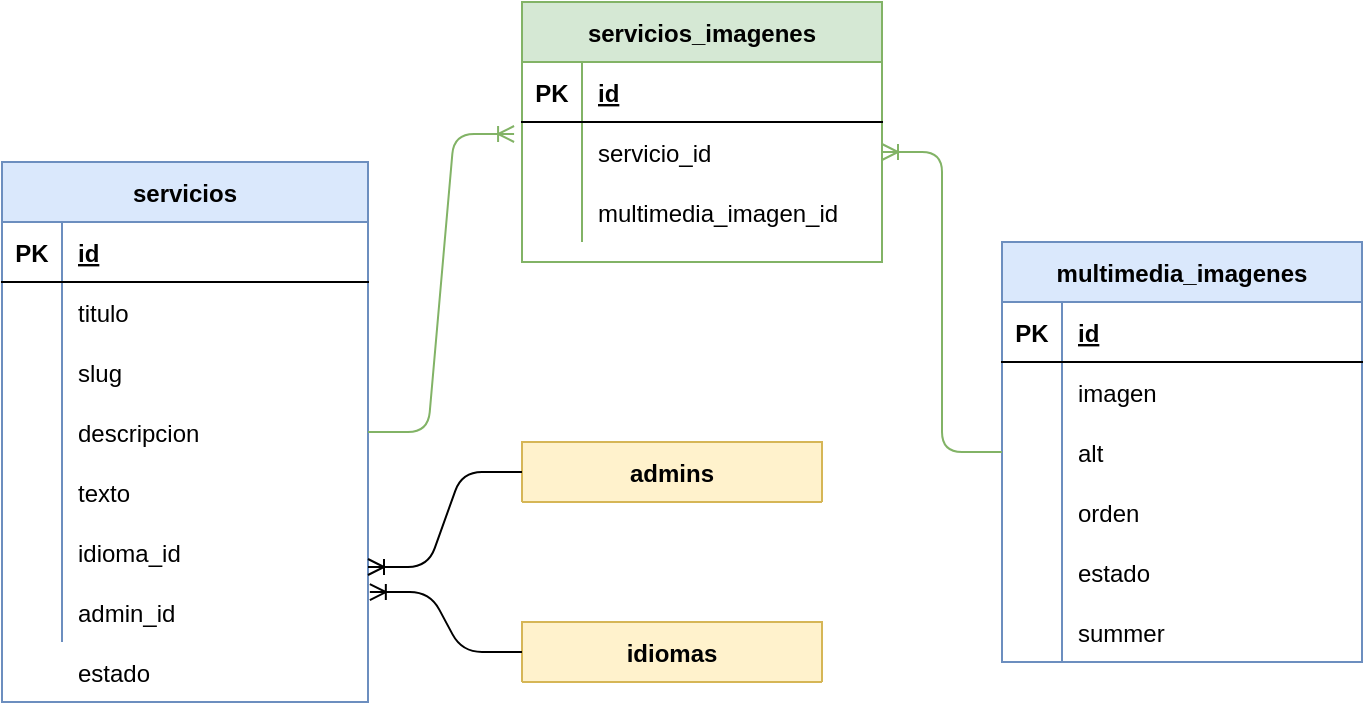 <mxfile version="14.2.5" type="github">
  <diagram id="W5UovOgnBO6dYOYTDpr0" name="ServiciosDiagram">
    <mxGraphModel dx="862" dy="531" grid="1" gridSize="10" guides="1" tooltips="1" connect="1" arrows="1" fold="1" page="1" pageScale="1" pageWidth="827" pageHeight="1169" math="0" shadow="0">
      <root>
        <mxCell id="0" />
        <mxCell id="1" parent="0" />
        <mxCell id="mN5UHLbo1BGkFWO35L5Y-1" value="servicios" style="shape=table;startSize=30;container=1;collapsible=1;childLayout=tableLayout;fixedRows=1;rowLines=0;fontStyle=1;align=center;resizeLast=1;fillColor=#dae8fc;strokeColor=#6c8ebf;" parent="1" vertex="1">
          <mxGeometry x="30" y="110" width="183" height="270" as="geometry">
            <mxRectangle x="60" y="120" width="80" height="30" as="alternateBounds" />
          </mxGeometry>
        </mxCell>
        <mxCell id="mN5UHLbo1BGkFWO35L5Y-2" value="" style="shape=partialRectangle;collapsible=0;dropTarget=0;pointerEvents=0;fillColor=none;top=0;left=0;bottom=1;right=0;points=[[0,0.5],[1,0.5]];portConstraint=eastwest;" parent="mN5UHLbo1BGkFWO35L5Y-1" vertex="1">
          <mxGeometry y="30" width="183" height="30" as="geometry" />
        </mxCell>
        <mxCell id="mN5UHLbo1BGkFWO35L5Y-3" value="PK" style="shape=partialRectangle;connectable=0;fillColor=none;top=0;left=0;bottom=0;right=0;fontStyle=1;overflow=hidden;" parent="mN5UHLbo1BGkFWO35L5Y-2" vertex="1">
          <mxGeometry width="30" height="30" as="geometry" />
        </mxCell>
        <mxCell id="mN5UHLbo1BGkFWO35L5Y-4" value="id" style="shape=partialRectangle;connectable=0;fillColor=none;top=0;left=0;bottom=0;right=0;align=left;spacingLeft=6;fontStyle=5;overflow=hidden;" parent="mN5UHLbo1BGkFWO35L5Y-2" vertex="1">
          <mxGeometry x="30" width="153" height="30" as="geometry" />
        </mxCell>
        <mxCell id="mN5UHLbo1BGkFWO35L5Y-5" value="" style="shape=partialRectangle;collapsible=0;dropTarget=0;pointerEvents=0;fillColor=none;top=0;left=0;bottom=0;right=0;points=[[0,0.5],[1,0.5]];portConstraint=eastwest;" parent="mN5UHLbo1BGkFWO35L5Y-1" vertex="1">
          <mxGeometry y="60" width="183" height="30" as="geometry" />
        </mxCell>
        <mxCell id="mN5UHLbo1BGkFWO35L5Y-6" value="" style="shape=partialRectangle;connectable=0;fillColor=none;top=0;left=0;bottom=0;right=0;editable=1;overflow=hidden;" parent="mN5UHLbo1BGkFWO35L5Y-5" vertex="1">
          <mxGeometry width="30" height="30" as="geometry" />
        </mxCell>
        <mxCell id="mN5UHLbo1BGkFWO35L5Y-7" value="titulo" style="shape=partialRectangle;connectable=0;fillColor=none;top=0;left=0;bottom=0;right=0;align=left;spacingLeft=6;overflow=hidden;" parent="mN5UHLbo1BGkFWO35L5Y-5" vertex="1">
          <mxGeometry x="30" width="153" height="30" as="geometry" />
        </mxCell>
        <mxCell id="mN5UHLbo1BGkFWO35L5Y-8" value="" style="shape=partialRectangle;collapsible=0;dropTarget=0;pointerEvents=0;fillColor=none;top=0;left=0;bottom=0;right=0;points=[[0,0.5],[1,0.5]];portConstraint=eastwest;" parent="mN5UHLbo1BGkFWO35L5Y-1" vertex="1">
          <mxGeometry y="90" width="183" height="30" as="geometry" />
        </mxCell>
        <mxCell id="mN5UHLbo1BGkFWO35L5Y-9" value="" style="shape=partialRectangle;connectable=0;fillColor=none;top=0;left=0;bottom=0;right=0;editable=1;overflow=hidden;" parent="mN5UHLbo1BGkFWO35L5Y-8" vertex="1">
          <mxGeometry width="30" height="30" as="geometry" />
        </mxCell>
        <mxCell id="mN5UHLbo1BGkFWO35L5Y-10" value="slug" style="shape=partialRectangle;connectable=0;fillColor=none;top=0;left=0;bottom=0;right=0;align=left;spacingLeft=6;overflow=hidden;" parent="mN5UHLbo1BGkFWO35L5Y-8" vertex="1">
          <mxGeometry x="30" width="153" height="30" as="geometry" />
        </mxCell>
        <mxCell id="mN5UHLbo1BGkFWO35L5Y-11" value="" style="shape=partialRectangle;collapsible=0;dropTarget=0;pointerEvents=0;fillColor=none;top=0;left=0;bottom=0;right=0;points=[[0,0.5],[1,0.5]];portConstraint=eastwest;" parent="mN5UHLbo1BGkFWO35L5Y-1" vertex="1">
          <mxGeometry y="120" width="183" height="30" as="geometry" />
        </mxCell>
        <mxCell id="mN5UHLbo1BGkFWO35L5Y-12" value="" style="shape=partialRectangle;connectable=0;fillColor=none;top=0;left=0;bottom=0;right=0;editable=1;overflow=hidden;" parent="mN5UHLbo1BGkFWO35L5Y-11" vertex="1">
          <mxGeometry width="30" height="30" as="geometry" />
        </mxCell>
        <mxCell id="mN5UHLbo1BGkFWO35L5Y-13" value="descripcion" style="shape=partialRectangle;connectable=0;fillColor=none;top=0;left=0;bottom=0;right=0;align=left;spacingLeft=6;overflow=hidden;" parent="mN5UHLbo1BGkFWO35L5Y-11" vertex="1">
          <mxGeometry x="30" width="153" height="30" as="geometry" />
        </mxCell>
        <mxCell id="mN5UHLbo1BGkFWO35L5Y-14" value="" style="shape=partialRectangle;collapsible=0;dropTarget=0;pointerEvents=0;fillColor=none;top=0;left=0;bottom=0;right=0;points=[[0,0.5],[1,0.5]];portConstraint=eastwest;" parent="mN5UHLbo1BGkFWO35L5Y-1" vertex="1">
          <mxGeometry y="150" width="183" height="30" as="geometry" />
        </mxCell>
        <mxCell id="mN5UHLbo1BGkFWO35L5Y-15" value="" style="shape=partialRectangle;connectable=0;fillColor=none;top=0;left=0;bottom=0;right=0;editable=1;overflow=hidden;" parent="mN5UHLbo1BGkFWO35L5Y-14" vertex="1">
          <mxGeometry width="30" height="30" as="geometry" />
        </mxCell>
        <mxCell id="mN5UHLbo1BGkFWO35L5Y-16" value="texto" style="shape=partialRectangle;connectable=0;fillColor=none;top=0;left=0;bottom=0;right=0;align=left;spacingLeft=6;overflow=hidden;" parent="mN5UHLbo1BGkFWO35L5Y-14" vertex="1">
          <mxGeometry x="30" width="153" height="30" as="geometry" />
        </mxCell>
        <mxCell id="mN5UHLbo1BGkFWO35L5Y-17" value="" style="shape=partialRectangle;collapsible=0;dropTarget=0;pointerEvents=0;fillColor=none;top=0;left=0;bottom=0;right=0;points=[[0,0.5],[1,0.5]];portConstraint=eastwest;" parent="mN5UHLbo1BGkFWO35L5Y-1" vertex="1">
          <mxGeometry y="180" width="183" height="30" as="geometry" />
        </mxCell>
        <mxCell id="mN5UHLbo1BGkFWO35L5Y-18" value="" style="shape=partialRectangle;connectable=0;fillColor=none;top=0;left=0;bottom=0;right=0;editable=1;overflow=hidden;" parent="mN5UHLbo1BGkFWO35L5Y-17" vertex="1">
          <mxGeometry width="30" height="30" as="geometry" />
        </mxCell>
        <mxCell id="mN5UHLbo1BGkFWO35L5Y-19" value="idioma_id" style="shape=partialRectangle;connectable=0;fillColor=none;top=0;left=0;bottom=0;right=0;align=left;spacingLeft=6;overflow=hidden;" parent="mN5UHLbo1BGkFWO35L5Y-17" vertex="1">
          <mxGeometry x="30" width="153" height="30" as="geometry" />
        </mxCell>
        <mxCell id="mN5UHLbo1BGkFWO35L5Y-46" value="" style="shape=partialRectangle;collapsible=0;dropTarget=0;pointerEvents=0;fillColor=none;top=0;left=0;bottom=0;right=0;points=[[0,0.5],[1,0.5]];portConstraint=eastwest;" parent="mN5UHLbo1BGkFWO35L5Y-1" vertex="1">
          <mxGeometry y="210" width="183" height="30" as="geometry" />
        </mxCell>
        <mxCell id="mN5UHLbo1BGkFWO35L5Y-47" value="" style="shape=partialRectangle;connectable=0;fillColor=none;top=0;left=0;bottom=0;right=0;editable=1;overflow=hidden;" parent="mN5UHLbo1BGkFWO35L5Y-46" vertex="1">
          <mxGeometry width="30" height="30" as="geometry" />
        </mxCell>
        <mxCell id="mN5UHLbo1BGkFWO35L5Y-48" value="admin_id" style="shape=partialRectangle;connectable=0;fillColor=none;top=0;left=0;bottom=0;right=0;align=left;spacingLeft=6;overflow=hidden;" parent="mN5UHLbo1BGkFWO35L5Y-46" vertex="1">
          <mxGeometry x="30" width="153" height="30" as="geometry" />
        </mxCell>
        <mxCell id="mN5UHLbo1BGkFWO35L5Y-20" value="servicios_imagenes" style="shape=table;startSize=30;container=1;collapsible=1;childLayout=tableLayout;fixedRows=1;rowLines=0;fontStyle=1;align=center;resizeLast=1;fillColor=#d5e8d4;strokeColor=#82b366;" parent="1" vertex="1">
          <mxGeometry x="290" y="30" width="180" height="130" as="geometry" />
        </mxCell>
        <mxCell id="mN5UHLbo1BGkFWO35L5Y-21" value="" style="shape=partialRectangle;collapsible=0;dropTarget=0;pointerEvents=0;fillColor=none;top=0;left=0;bottom=1;right=0;points=[[0,0.5],[1,0.5]];portConstraint=eastwest;" parent="mN5UHLbo1BGkFWO35L5Y-20" vertex="1">
          <mxGeometry y="30" width="180" height="30" as="geometry" />
        </mxCell>
        <mxCell id="mN5UHLbo1BGkFWO35L5Y-22" value="PK" style="shape=partialRectangle;connectable=0;fillColor=none;top=0;left=0;bottom=0;right=0;fontStyle=1;overflow=hidden;" parent="mN5UHLbo1BGkFWO35L5Y-21" vertex="1">
          <mxGeometry width="30" height="30" as="geometry" />
        </mxCell>
        <mxCell id="mN5UHLbo1BGkFWO35L5Y-23" value="id" style="shape=partialRectangle;connectable=0;fillColor=none;top=0;left=0;bottom=0;right=0;align=left;spacingLeft=6;fontStyle=5;overflow=hidden;" parent="mN5UHLbo1BGkFWO35L5Y-21" vertex="1">
          <mxGeometry x="30" width="150" height="30" as="geometry" />
        </mxCell>
        <mxCell id="mN5UHLbo1BGkFWO35L5Y-24" value="" style="shape=partialRectangle;collapsible=0;dropTarget=0;pointerEvents=0;fillColor=none;top=0;left=0;bottom=0;right=0;points=[[0,0.5],[1,0.5]];portConstraint=eastwest;" parent="mN5UHLbo1BGkFWO35L5Y-20" vertex="1">
          <mxGeometry y="60" width="180" height="30" as="geometry" />
        </mxCell>
        <mxCell id="mN5UHLbo1BGkFWO35L5Y-25" value="" style="shape=partialRectangle;connectable=0;fillColor=none;top=0;left=0;bottom=0;right=0;editable=1;overflow=hidden;" parent="mN5UHLbo1BGkFWO35L5Y-24" vertex="1">
          <mxGeometry width="30" height="30" as="geometry" />
        </mxCell>
        <mxCell id="mN5UHLbo1BGkFWO35L5Y-26" value="servicio_id" style="shape=partialRectangle;connectable=0;fillColor=none;top=0;left=0;bottom=0;right=0;align=left;spacingLeft=6;overflow=hidden;" parent="mN5UHLbo1BGkFWO35L5Y-24" vertex="1">
          <mxGeometry x="30" width="150" height="30" as="geometry" />
        </mxCell>
        <mxCell id="mN5UHLbo1BGkFWO35L5Y-27" value="" style="shape=partialRectangle;collapsible=0;dropTarget=0;pointerEvents=0;fillColor=none;top=0;left=0;bottom=0;right=0;points=[[0,0.5],[1,0.5]];portConstraint=eastwest;" parent="mN5UHLbo1BGkFWO35L5Y-20" vertex="1">
          <mxGeometry y="90" width="180" height="30" as="geometry" />
        </mxCell>
        <mxCell id="mN5UHLbo1BGkFWO35L5Y-28" value="" style="shape=partialRectangle;connectable=0;fillColor=none;top=0;left=0;bottom=0;right=0;editable=1;overflow=hidden;" parent="mN5UHLbo1BGkFWO35L5Y-27" vertex="1">
          <mxGeometry width="30" height="30" as="geometry" />
        </mxCell>
        <mxCell id="mN5UHLbo1BGkFWO35L5Y-29" value="multimedia_imagen_id" style="shape=partialRectangle;connectable=0;fillColor=none;top=0;left=0;bottom=0;right=0;align=left;spacingLeft=6;overflow=hidden;" parent="mN5UHLbo1BGkFWO35L5Y-27" vertex="1">
          <mxGeometry x="30" width="150" height="30" as="geometry" />
        </mxCell>
        <mxCell id="mN5UHLbo1BGkFWO35L5Y-33" value="multimedia_imagenes" style="shape=table;startSize=30;container=1;collapsible=1;childLayout=tableLayout;fixedRows=1;rowLines=0;fontStyle=1;align=center;resizeLast=1;fillColor=#dae8fc;strokeColor=#6c8ebf;" parent="1" vertex="1">
          <mxGeometry x="530" y="150" width="180" height="210" as="geometry" />
        </mxCell>
        <mxCell id="mN5UHLbo1BGkFWO35L5Y-34" value="" style="shape=partialRectangle;collapsible=0;dropTarget=0;pointerEvents=0;fillColor=none;top=0;left=0;bottom=1;right=0;points=[[0,0.5],[1,0.5]];portConstraint=eastwest;" parent="mN5UHLbo1BGkFWO35L5Y-33" vertex="1">
          <mxGeometry y="30" width="180" height="30" as="geometry" />
        </mxCell>
        <mxCell id="mN5UHLbo1BGkFWO35L5Y-35" value="PK" style="shape=partialRectangle;connectable=0;fillColor=none;top=0;left=0;bottom=0;right=0;fontStyle=1;overflow=hidden;" parent="mN5UHLbo1BGkFWO35L5Y-34" vertex="1">
          <mxGeometry width="30" height="30" as="geometry" />
        </mxCell>
        <mxCell id="mN5UHLbo1BGkFWO35L5Y-36" value="id" style="shape=partialRectangle;connectable=0;fillColor=none;top=0;left=0;bottom=0;right=0;align=left;spacingLeft=6;fontStyle=5;overflow=hidden;" parent="mN5UHLbo1BGkFWO35L5Y-34" vertex="1">
          <mxGeometry x="30" width="150" height="30" as="geometry" />
        </mxCell>
        <mxCell id="mN5UHLbo1BGkFWO35L5Y-37" value="" style="shape=partialRectangle;collapsible=0;dropTarget=0;pointerEvents=0;fillColor=none;top=0;left=0;bottom=0;right=0;points=[[0,0.5],[1,0.5]];portConstraint=eastwest;" parent="mN5UHLbo1BGkFWO35L5Y-33" vertex="1">
          <mxGeometry y="60" width="180" height="30" as="geometry" />
        </mxCell>
        <mxCell id="mN5UHLbo1BGkFWO35L5Y-38" value="" style="shape=partialRectangle;connectable=0;fillColor=none;top=0;left=0;bottom=0;right=0;editable=1;overflow=hidden;" parent="mN5UHLbo1BGkFWO35L5Y-37" vertex="1">
          <mxGeometry width="30" height="30" as="geometry" />
        </mxCell>
        <mxCell id="mN5UHLbo1BGkFWO35L5Y-39" value="imagen" style="shape=partialRectangle;connectable=0;fillColor=none;top=0;left=0;bottom=0;right=0;align=left;spacingLeft=6;overflow=hidden;" parent="mN5UHLbo1BGkFWO35L5Y-37" vertex="1">
          <mxGeometry x="30" width="150" height="30" as="geometry" />
        </mxCell>
        <mxCell id="mN5UHLbo1BGkFWO35L5Y-40" value="" style="shape=partialRectangle;collapsible=0;dropTarget=0;pointerEvents=0;fillColor=none;top=0;left=0;bottom=0;right=0;points=[[0,0.5],[1,0.5]];portConstraint=eastwest;" parent="mN5UHLbo1BGkFWO35L5Y-33" vertex="1">
          <mxGeometry y="90" width="180" height="30" as="geometry" />
        </mxCell>
        <mxCell id="mN5UHLbo1BGkFWO35L5Y-41" value="" style="shape=partialRectangle;connectable=0;fillColor=none;top=0;left=0;bottom=0;right=0;editable=1;overflow=hidden;" parent="mN5UHLbo1BGkFWO35L5Y-40" vertex="1">
          <mxGeometry width="30" height="30" as="geometry" />
        </mxCell>
        <mxCell id="mN5UHLbo1BGkFWO35L5Y-42" value="alt" style="shape=partialRectangle;connectable=0;fillColor=none;top=0;left=0;bottom=0;right=0;align=left;spacingLeft=6;overflow=hidden;" parent="mN5UHLbo1BGkFWO35L5Y-40" vertex="1">
          <mxGeometry x="30" width="150" height="30" as="geometry" />
        </mxCell>
        <mxCell id="mN5UHLbo1BGkFWO35L5Y-43" value="" style="shape=partialRectangle;collapsible=0;dropTarget=0;pointerEvents=0;fillColor=none;top=0;left=0;bottom=0;right=0;points=[[0,0.5],[1,0.5]];portConstraint=eastwest;" parent="mN5UHLbo1BGkFWO35L5Y-33" vertex="1">
          <mxGeometry y="120" width="180" height="30" as="geometry" />
        </mxCell>
        <mxCell id="mN5UHLbo1BGkFWO35L5Y-44" value="" style="shape=partialRectangle;connectable=0;fillColor=none;top=0;left=0;bottom=0;right=0;editable=1;overflow=hidden;" parent="mN5UHLbo1BGkFWO35L5Y-43" vertex="1">
          <mxGeometry width="30" height="30" as="geometry" />
        </mxCell>
        <mxCell id="mN5UHLbo1BGkFWO35L5Y-45" value="orden" style="shape=partialRectangle;connectable=0;fillColor=none;top=0;left=0;bottom=0;right=0;align=left;spacingLeft=6;overflow=hidden;" parent="mN5UHLbo1BGkFWO35L5Y-43" vertex="1">
          <mxGeometry x="30" width="150" height="30" as="geometry" />
        </mxCell>
        <mxCell id="173J-63wM3XfRQZdWIEK-33" value="" style="shape=partialRectangle;collapsible=0;dropTarget=0;pointerEvents=0;fillColor=none;top=0;left=0;bottom=0;right=0;points=[[0,0.5],[1,0.5]];portConstraint=eastwest;" vertex="1" parent="mN5UHLbo1BGkFWO35L5Y-33">
          <mxGeometry y="150" width="180" height="30" as="geometry" />
        </mxCell>
        <mxCell id="173J-63wM3XfRQZdWIEK-34" value="" style="shape=partialRectangle;connectable=0;fillColor=none;top=0;left=0;bottom=0;right=0;editable=1;overflow=hidden;" vertex="1" parent="173J-63wM3XfRQZdWIEK-33">
          <mxGeometry width="30" height="30" as="geometry" />
        </mxCell>
        <mxCell id="173J-63wM3XfRQZdWIEK-35" value="estado" style="shape=partialRectangle;connectable=0;fillColor=none;top=0;left=0;bottom=0;right=0;align=left;spacingLeft=6;overflow=hidden;" vertex="1" parent="173J-63wM3XfRQZdWIEK-33">
          <mxGeometry x="30" width="150" height="30" as="geometry" />
        </mxCell>
        <mxCell id="173J-63wM3XfRQZdWIEK-36" value="" style="shape=partialRectangle;collapsible=0;dropTarget=0;pointerEvents=0;fillColor=none;top=0;left=0;bottom=0;right=0;points=[[0,0.5],[1,0.5]];portConstraint=eastwest;" vertex="1" parent="mN5UHLbo1BGkFWO35L5Y-33">
          <mxGeometry y="180" width="180" height="30" as="geometry" />
        </mxCell>
        <mxCell id="173J-63wM3XfRQZdWIEK-37" value="" style="shape=partialRectangle;connectable=0;fillColor=none;top=0;left=0;bottom=0;right=0;editable=1;overflow=hidden;" vertex="1" parent="173J-63wM3XfRQZdWIEK-36">
          <mxGeometry width="30" height="30" as="geometry" />
        </mxCell>
        <mxCell id="173J-63wM3XfRQZdWIEK-38" value="summer" style="shape=partialRectangle;connectable=0;fillColor=none;top=0;left=0;bottom=0;right=0;align=left;spacingLeft=6;overflow=hidden;" vertex="1" parent="173J-63wM3XfRQZdWIEK-36">
          <mxGeometry x="30" width="150" height="30" as="geometry" />
        </mxCell>
        <mxCell id="173J-63wM3XfRQZdWIEK-1" value="" style="edgeStyle=entityRelationEdgeStyle;fontSize=12;html=1;endArrow=ERoneToMany;entryX=-0.022;entryY=0.2;entryDx=0;entryDy=0;entryPerimeter=0;exitX=1;exitY=0.5;exitDx=0;exitDy=0;fillColor=#d5e8d4;strokeColor=#82b366;" edge="1" parent="1" source="mN5UHLbo1BGkFWO35L5Y-1" target="mN5UHLbo1BGkFWO35L5Y-24">
          <mxGeometry width="100" height="100" relative="1" as="geometry">
            <mxPoint x="210" y="260" as="sourcePoint" />
            <mxPoint x="310" y="160" as="targetPoint" />
          </mxGeometry>
        </mxCell>
        <mxCell id="173J-63wM3XfRQZdWIEK-2" value="" style="edgeStyle=entityRelationEdgeStyle;fontSize=12;html=1;endArrow=ERoneToMany;entryX=1;entryY=0.5;entryDx=0;entryDy=0;exitX=0;exitY=0.5;exitDx=0;exitDy=0;fillColor=#d5e8d4;strokeColor=#82b366;" edge="1" parent="1" source="mN5UHLbo1BGkFWO35L5Y-40" target="mN5UHLbo1BGkFWO35L5Y-24">
          <mxGeometry width="100" height="100" relative="1" as="geometry">
            <mxPoint x="360" y="330" as="sourcePoint" />
            <mxPoint x="460" y="230" as="targetPoint" />
          </mxGeometry>
        </mxCell>
        <mxCell id="173J-63wM3XfRQZdWIEK-3" value="idiomas" style="shape=table;startSize=30;container=1;collapsible=1;childLayout=tableLayout;fixedRows=1;rowLines=0;fontStyle=1;align=center;resizeLast=1;fillColor=#fff2cc;strokeColor=#d6b656;" vertex="1" collapsed="1" parent="1">
          <mxGeometry x="290" y="340" width="150" height="30" as="geometry">
            <mxRectangle x="280" y="300" width="180" height="160" as="alternateBounds" />
          </mxGeometry>
        </mxCell>
        <mxCell id="173J-63wM3XfRQZdWIEK-4" value="" style="shape=partialRectangle;collapsible=0;dropTarget=0;pointerEvents=0;fillColor=none;top=0;left=0;bottom=1;right=0;points=[[0,0.5],[1,0.5]];portConstraint=eastwest;" vertex="1" parent="173J-63wM3XfRQZdWIEK-3">
          <mxGeometry y="30" width="180" height="30" as="geometry" />
        </mxCell>
        <mxCell id="173J-63wM3XfRQZdWIEK-5" value="PK" style="shape=partialRectangle;connectable=0;fillColor=none;top=0;left=0;bottom=0;right=0;fontStyle=1;overflow=hidden;" vertex="1" parent="173J-63wM3XfRQZdWIEK-4">
          <mxGeometry width="30" height="30" as="geometry" />
        </mxCell>
        <mxCell id="173J-63wM3XfRQZdWIEK-6" value="id" style="shape=partialRectangle;connectable=0;fillColor=none;top=0;left=0;bottom=0;right=0;align=left;spacingLeft=6;fontStyle=5;overflow=hidden;" vertex="1" parent="173J-63wM3XfRQZdWIEK-4">
          <mxGeometry x="30" width="150" height="30" as="geometry" />
        </mxCell>
        <mxCell id="173J-63wM3XfRQZdWIEK-7" value="" style="shape=partialRectangle;collapsible=0;dropTarget=0;pointerEvents=0;fillColor=none;top=0;left=0;bottom=0;right=0;points=[[0,0.5],[1,0.5]];portConstraint=eastwest;" vertex="1" parent="173J-63wM3XfRQZdWIEK-3">
          <mxGeometry y="60" width="180" height="30" as="geometry" />
        </mxCell>
        <mxCell id="173J-63wM3XfRQZdWIEK-8" value="" style="shape=partialRectangle;connectable=0;fillColor=none;top=0;left=0;bottom=0;right=0;editable=1;overflow=hidden;" vertex="1" parent="173J-63wM3XfRQZdWIEK-7">
          <mxGeometry width="30" height="30" as="geometry" />
        </mxCell>
        <mxCell id="173J-63wM3XfRQZdWIEK-9" value="" style="shape=partialRectangle;connectable=0;fillColor=none;top=0;left=0;bottom=0;right=0;align=left;spacingLeft=6;overflow=hidden;" vertex="1" parent="173J-63wM3XfRQZdWIEK-7">
          <mxGeometry x="30" width="150" height="30" as="geometry" />
        </mxCell>
        <mxCell id="173J-63wM3XfRQZdWIEK-10" value="" style="shape=partialRectangle;collapsible=0;dropTarget=0;pointerEvents=0;fillColor=none;top=0;left=0;bottom=0;right=0;points=[[0,0.5],[1,0.5]];portConstraint=eastwest;" vertex="1" parent="173J-63wM3XfRQZdWIEK-3">
          <mxGeometry y="90" width="180" height="30" as="geometry" />
        </mxCell>
        <mxCell id="173J-63wM3XfRQZdWIEK-11" value="" style="shape=partialRectangle;connectable=0;fillColor=none;top=0;left=0;bottom=0;right=0;editable=1;overflow=hidden;" vertex="1" parent="173J-63wM3XfRQZdWIEK-10">
          <mxGeometry width="30" height="30" as="geometry" />
        </mxCell>
        <mxCell id="173J-63wM3XfRQZdWIEK-12" value="" style="shape=partialRectangle;connectable=0;fillColor=none;top=0;left=0;bottom=0;right=0;align=left;spacingLeft=6;overflow=hidden;" vertex="1" parent="173J-63wM3XfRQZdWIEK-10">
          <mxGeometry x="30" width="150" height="30" as="geometry" />
        </mxCell>
        <mxCell id="173J-63wM3XfRQZdWIEK-13" value="" style="shape=partialRectangle;collapsible=0;dropTarget=0;pointerEvents=0;fillColor=none;top=0;left=0;bottom=0;right=0;points=[[0,0.5],[1,0.5]];portConstraint=eastwest;" vertex="1" parent="173J-63wM3XfRQZdWIEK-3">
          <mxGeometry y="120" width="180" height="30" as="geometry" />
        </mxCell>
        <mxCell id="173J-63wM3XfRQZdWIEK-14" value="" style="shape=partialRectangle;connectable=0;fillColor=none;top=0;left=0;bottom=0;right=0;editable=1;overflow=hidden;" vertex="1" parent="173J-63wM3XfRQZdWIEK-13">
          <mxGeometry width="30" height="30" as="geometry" />
        </mxCell>
        <mxCell id="173J-63wM3XfRQZdWIEK-15" value="" style="shape=partialRectangle;connectable=0;fillColor=none;top=0;left=0;bottom=0;right=0;align=left;spacingLeft=6;overflow=hidden;" vertex="1" parent="173J-63wM3XfRQZdWIEK-13">
          <mxGeometry x="30" width="150" height="30" as="geometry" />
        </mxCell>
        <mxCell id="173J-63wM3XfRQZdWIEK-16" value="admins" style="shape=table;startSize=30;container=1;collapsible=1;childLayout=tableLayout;fixedRows=1;rowLines=0;fontStyle=1;align=center;resizeLast=1;fillColor=#fff2cc;strokeColor=#d6b656;" vertex="1" collapsed="1" parent="1">
          <mxGeometry x="290" y="250" width="150" height="30" as="geometry">
            <mxRectangle x="280" y="300" width="180" height="160" as="alternateBounds" />
          </mxGeometry>
        </mxCell>
        <mxCell id="173J-63wM3XfRQZdWIEK-17" value="" style="shape=partialRectangle;collapsible=0;dropTarget=0;pointerEvents=0;fillColor=none;top=0;left=0;bottom=1;right=0;points=[[0,0.5],[1,0.5]];portConstraint=eastwest;" vertex="1" parent="173J-63wM3XfRQZdWIEK-16">
          <mxGeometry y="30" width="180" height="30" as="geometry" />
        </mxCell>
        <mxCell id="173J-63wM3XfRQZdWIEK-18" value="PK" style="shape=partialRectangle;connectable=0;fillColor=none;top=0;left=0;bottom=0;right=0;fontStyle=1;overflow=hidden;" vertex="1" parent="173J-63wM3XfRQZdWIEK-17">
          <mxGeometry width="30" height="30" as="geometry" />
        </mxCell>
        <mxCell id="173J-63wM3XfRQZdWIEK-19" value="id" style="shape=partialRectangle;connectable=0;fillColor=none;top=0;left=0;bottom=0;right=0;align=left;spacingLeft=6;fontStyle=5;overflow=hidden;" vertex="1" parent="173J-63wM3XfRQZdWIEK-17">
          <mxGeometry x="30" width="150" height="30" as="geometry" />
        </mxCell>
        <mxCell id="173J-63wM3XfRQZdWIEK-20" value="" style="shape=partialRectangle;collapsible=0;dropTarget=0;pointerEvents=0;fillColor=none;top=0;left=0;bottom=0;right=0;points=[[0,0.5],[1,0.5]];portConstraint=eastwest;" vertex="1" parent="173J-63wM3XfRQZdWIEK-16">
          <mxGeometry y="60" width="180" height="30" as="geometry" />
        </mxCell>
        <mxCell id="173J-63wM3XfRQZdWIEK-21" value="" style="shape=partialRectangle;connectable=0;fillColor=none;top=0;left=0;bottom=0;right=0;editable=1;overflow=hidden;" vertex="1" parent="173J-63wM3XfRQZdWIEK-20">
          <mxGeometry width="30" height="30" as="geometry" />
        </mxCell>
        <mxCell id="173J-63wM3XfRQZdWIEK-22" value="" style="shape=partialRectangle;connectable=0;fillColor=none;top=0;left=0;bottom=0;right=0;align=left;spacingLeft=6;overflow=hidden;" vertex="1" parent="173J-63wM3XfRQZdWIEK-20">
          <mxGeometry x="30" width="150" height="30" as="geometry" />
        </mxCell>
        <mxCell id="173J-63wM3XfRQZdWIEK-23" value="" style="shape=partialRectangle;collapsible=0;dropTarget=0;pointerEvents=0;fillColor=none;top=0;left=0;bottom=0;right=0;points=[[0,0.5],[1,0.5]];portConstraint=eastwest;" vertex="1" parent="173J-63wM3XfRQZdWIEK-16">
          <mxGeometry y="90" width="180" height="30" as="geometry" />
        </mxCell>
        <mxCell id="173J-63wM3XfRQZdWIEK-24" value="" style="shape=partialRectangle;connectable=0;fillColor=none;top=0;left=0;bottom=0;right=0;editable=1;overflow=hidden;" vertex="1" parent="173J-63wM3XfRQZdWIEK-23">
          <mxGeometry width="30" height="30" as="geometry" />
        </mxCell>
        <mxCell id="173J-63wM3XfRQZdWIEK-25" value="" style="shape=partialRectangle;connectable=0;fillColor=none;top=0;left=0;bottom=0;right=0;align=left;spacingLeft=6;overflow=hidden;" vertex="1" parent="173J-63wM3XfRQZdWIEK-23">
          <mxGeometry x="30" width="150" height="30" as="geometry" />
        </mxCell>
        <mxCell id="173J-63wM3XfRQZdWIEK-26" value="" style="shape=partialRectangle;collapsible=0;dropTarget=0;pointerEvents=0;fillColor=none;top=0;left=0;bottom=0;right=0;points=[[0,0.5],[1,0.5]];portConstraint=eastwest;" vertex="1" parent="173J-63wM3XfRQZdWIEK-16">
          <mxGeometry y="120" width="180" height="30" as="geometry" />
        </mxCell>
        <mxCell id="173J-63wM3XfRQZdWIEK-27" value="" style="shape=partialRectangle;connectable=0;fillColor=none;top=0;left=0;bottom=0;right=0;editable=1;overflow=hidden;" vertex="1" parent="173J-63wM3XfRQZdWIEK-26">
          <mxGeometry width="30" height="30" as="geometry" />
        </mxCell>
        <mxCell id="173J-63wM3XfRQZdWIEK-28" value="" style="shape=partialRectangle;connectable=0;fillColor=none;top=0;left=0;bottom=0;right=0;align=left;spacingLeft=6;overflow=hidden;" vertex="1" parent="173J-63wM3XfRQZdWIEK-26">
          <mxGeometry x="30" width="150" height="30" as="geometry" />
        </mxCell>
        <mxCell id="173J-63wM3XfRQZdWIEK-29" value="" style="edgeStyle=entityRelationEdgeStyle;fontSize=12;html=1;endArrow=ERoneToMany;exitX=0;exitY=0.5;exitDx=0;exitDy=0;entryX=1;entryY=0.75;entryDx=0;entryDy=0;" edge="1" parent="1" source="173J-63wM3XfRQZdWIEK-16" target="mN5UHLbo1BGkFWO35L5Y-1">
          <mxGeometry width="100" height="100" relative="1" as="geometry">
            <mxPoint x="360" y="330" as="sourcePoint" />
            <mxPoint x="460" y="230" as="targetPoint" />
          </mxGeometry>
        </mxCell>
        <mxCell id="173J-63wM3XfRQZdWIEK-30" value="" style="edgeStyle=entityRelationEdgeStyle;fontSize=12;html=1;endArrow=ERoneToMany;entryX=1.005;entryY=0.167;entryDx=0;entryDy=0;entryPerimeter=0;exitX=0;exitY=0.5;exitDx=0;exitDy=0;" edge="1" parent="1" source="173J-63wM3XfRQZdWIEK-3" target="mN5UHLbo1BGkFWO35L5Y-46">
          <mxGeometry width="100" height="100" relative="1" as="geometry">
            <mxPoint x="360" y="330" as="sourcePoint" />
            <mxPoint x="460" y="230" as="targetPoint" />
          </mxGeometry>
        </mxCell>
        <mxCell id="173J-63wM3XfRQZdWIEK-62" value="estado" style="shape=partialRectangle;connectable=0;fillColor=none;top=0;left=0;bottom=0;right=0;align=left;spacingLeft=6;overflow=hidden;" vertex="1" parent="1">
          <mxGeometry x="60" y="350" width="153" height="30" as="geometry" />
        </mxCell>
      </root>
    </mxGraphModel>
  </diagram>
</mxfile>
